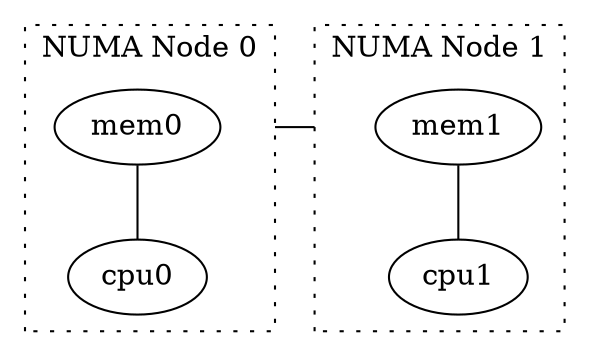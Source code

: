 graph G {

    //ratio=fill;
    //ranksep=1.5;
    nodesep=1;
    compound=true;

    subgraph cluster_numa0 { label="NUMA Node 0";
        mem0;
        cpu0;
        graph[style=dotted];
    }

    subgraph cluster_numa1 { label="NUMA Node 1";
        mem1;
        cpu1;
        graph[style=dotted];
    }

    mem0 -- cpu0;
    mem1 -- cpu1;

    mem0 -- mem1 [ltail=cluster_numa0,lhead=cluster_numa1,constraint=false];
}